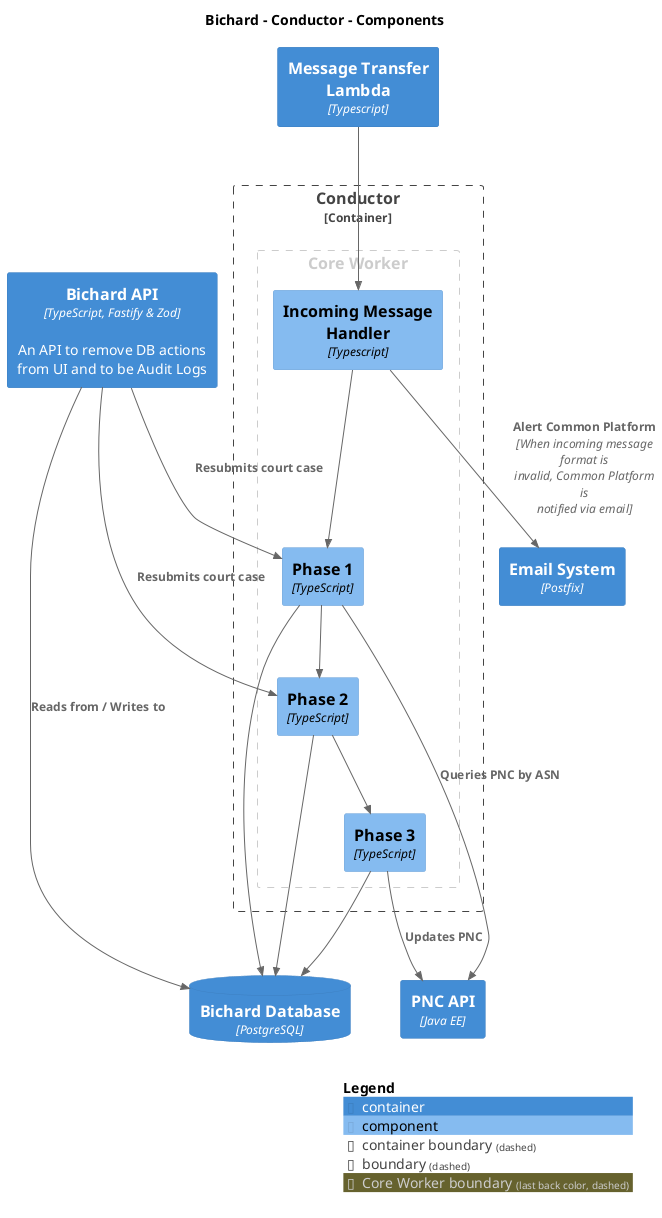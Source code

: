 @startuml
set separator none
title Bichard - Conductor - Components

top to bottom direction

!include <C4/C4>
!include <C4/C4_Context>
!include <C4/C4_Container>
!include <C4/C4_Component>

Container(Bichard.MessageTransferLambda, "Message Transfer Lambda", $techn="Typescript", $descr="", $tags="", $link="")
ContainerDb(Bichard.BichardDatabase, "Bichard Database", $techn="PostgreSQL", $descr="", $tags="", $link="")
Container(Bichard.EmailSystem, "Email System", $techn="Postfix", $descr="", $tags="", $link="")
Container(Bichard.PNCAPI, "PNC API", $techn="Java EE", $descr="", $tags="", $link="")
Container(Bichard.BichardAPI, "Bichard API", $techn="TypeScript, Fastify & Zod", $descr="An API to remove DB actions from UI and to be Audit Logs", $tags="", $link="")

Container_Boundary("Bichard.Conductor_boundary", "Conductor", $tags="") {
  AddBoundaryTag("Core Worker", $borderColor="#cccccc", $fontColor="#cccccc", $borderStyle="dashed")
  Boundary(group_1, "Core Worker", $tags="Core Worker") {
    Component(Bichard.Conductor.IncomingMessageHandler, "Incoming Message Handler", $techn="Typescript", $descr="", $tags="", $link="")
    Component(Bichard.Conductor.Phase1, "Phase 1", $techn="TypeScript", $descr="", $tags="", $link="")
    Component(Bichard.Conductor.Phase2, "Phase 2", $techn="TypeScript", $descr="", $tags="", $link="")
    Component(Bichard.Conductor.Phase3, "Phase 3", $techn="TypeScript", $descr="", $tags="", $link="")
  }

}

Rel(Bichard.MessageTransferLambda, Bichard.Conductor.IncomingMessageHandler, "", $techn="", $tags="", $link="")
Rel(Bichard.Conductor.IncomingMessageHandler, Bichard.Conductor.Phase1, "", $techn="", $tags="", $link="")
Rel(Bichard.Conductor.Phase1, Bichard.Conductor.Phase2, "", $techn="", $tags="", $link="")
Rel(Bichard.Conductor.Phase2, Bichard.Conductor.Phase3, "", $techn="", $tags="", $link="")
Rel(Bichard.Conductor.Phase1, Bichard.PNCAPI, "Queries PNC by ASN", $techn="", $tags="", $link="")
Rel(Bichard.Conductor.Phase3, Bichard.PNCAPI, "Updates PNC", $techn="", $tags="", $link="")
Rel(Bichard.Conductor.Phase1, Bichard.BichardDatabase, "", $techn="", $tags="", $link="")
Rel(Bichard.Conductor.Phase2, Bichard.BichardDatabase, "", $techn="", $tags="", $link="")
Rel(Bichard.Conductor.Phase3, Bichard.BichardDatabase, "", $techn="", $tags="", $link="")
Rel(Bichard.Conductor.IncomingMessageHandler, Bichard.EmailSystem, "Alert Common Platform", $techn="When incoming message format is invalid, Common Platform is notified via email", $tags="", $link="")
Rel(Bichard.BichardAPI, Bichard.Conductor.Phase1, "Resubmits court case", $techn="", $tags="", $link="")
Rel(Bichard.BichardAPI, Bichard.Conductor.Phase2, "Resubmits court case", $techn="", $tags="", $link="")
Rel(Bichard.BichardAPI, Bichard.BichardDatabase, "Reads from / Writes to", $techn="", $tags="", $link="")

SHOW_LEGEND(true)
@enduml